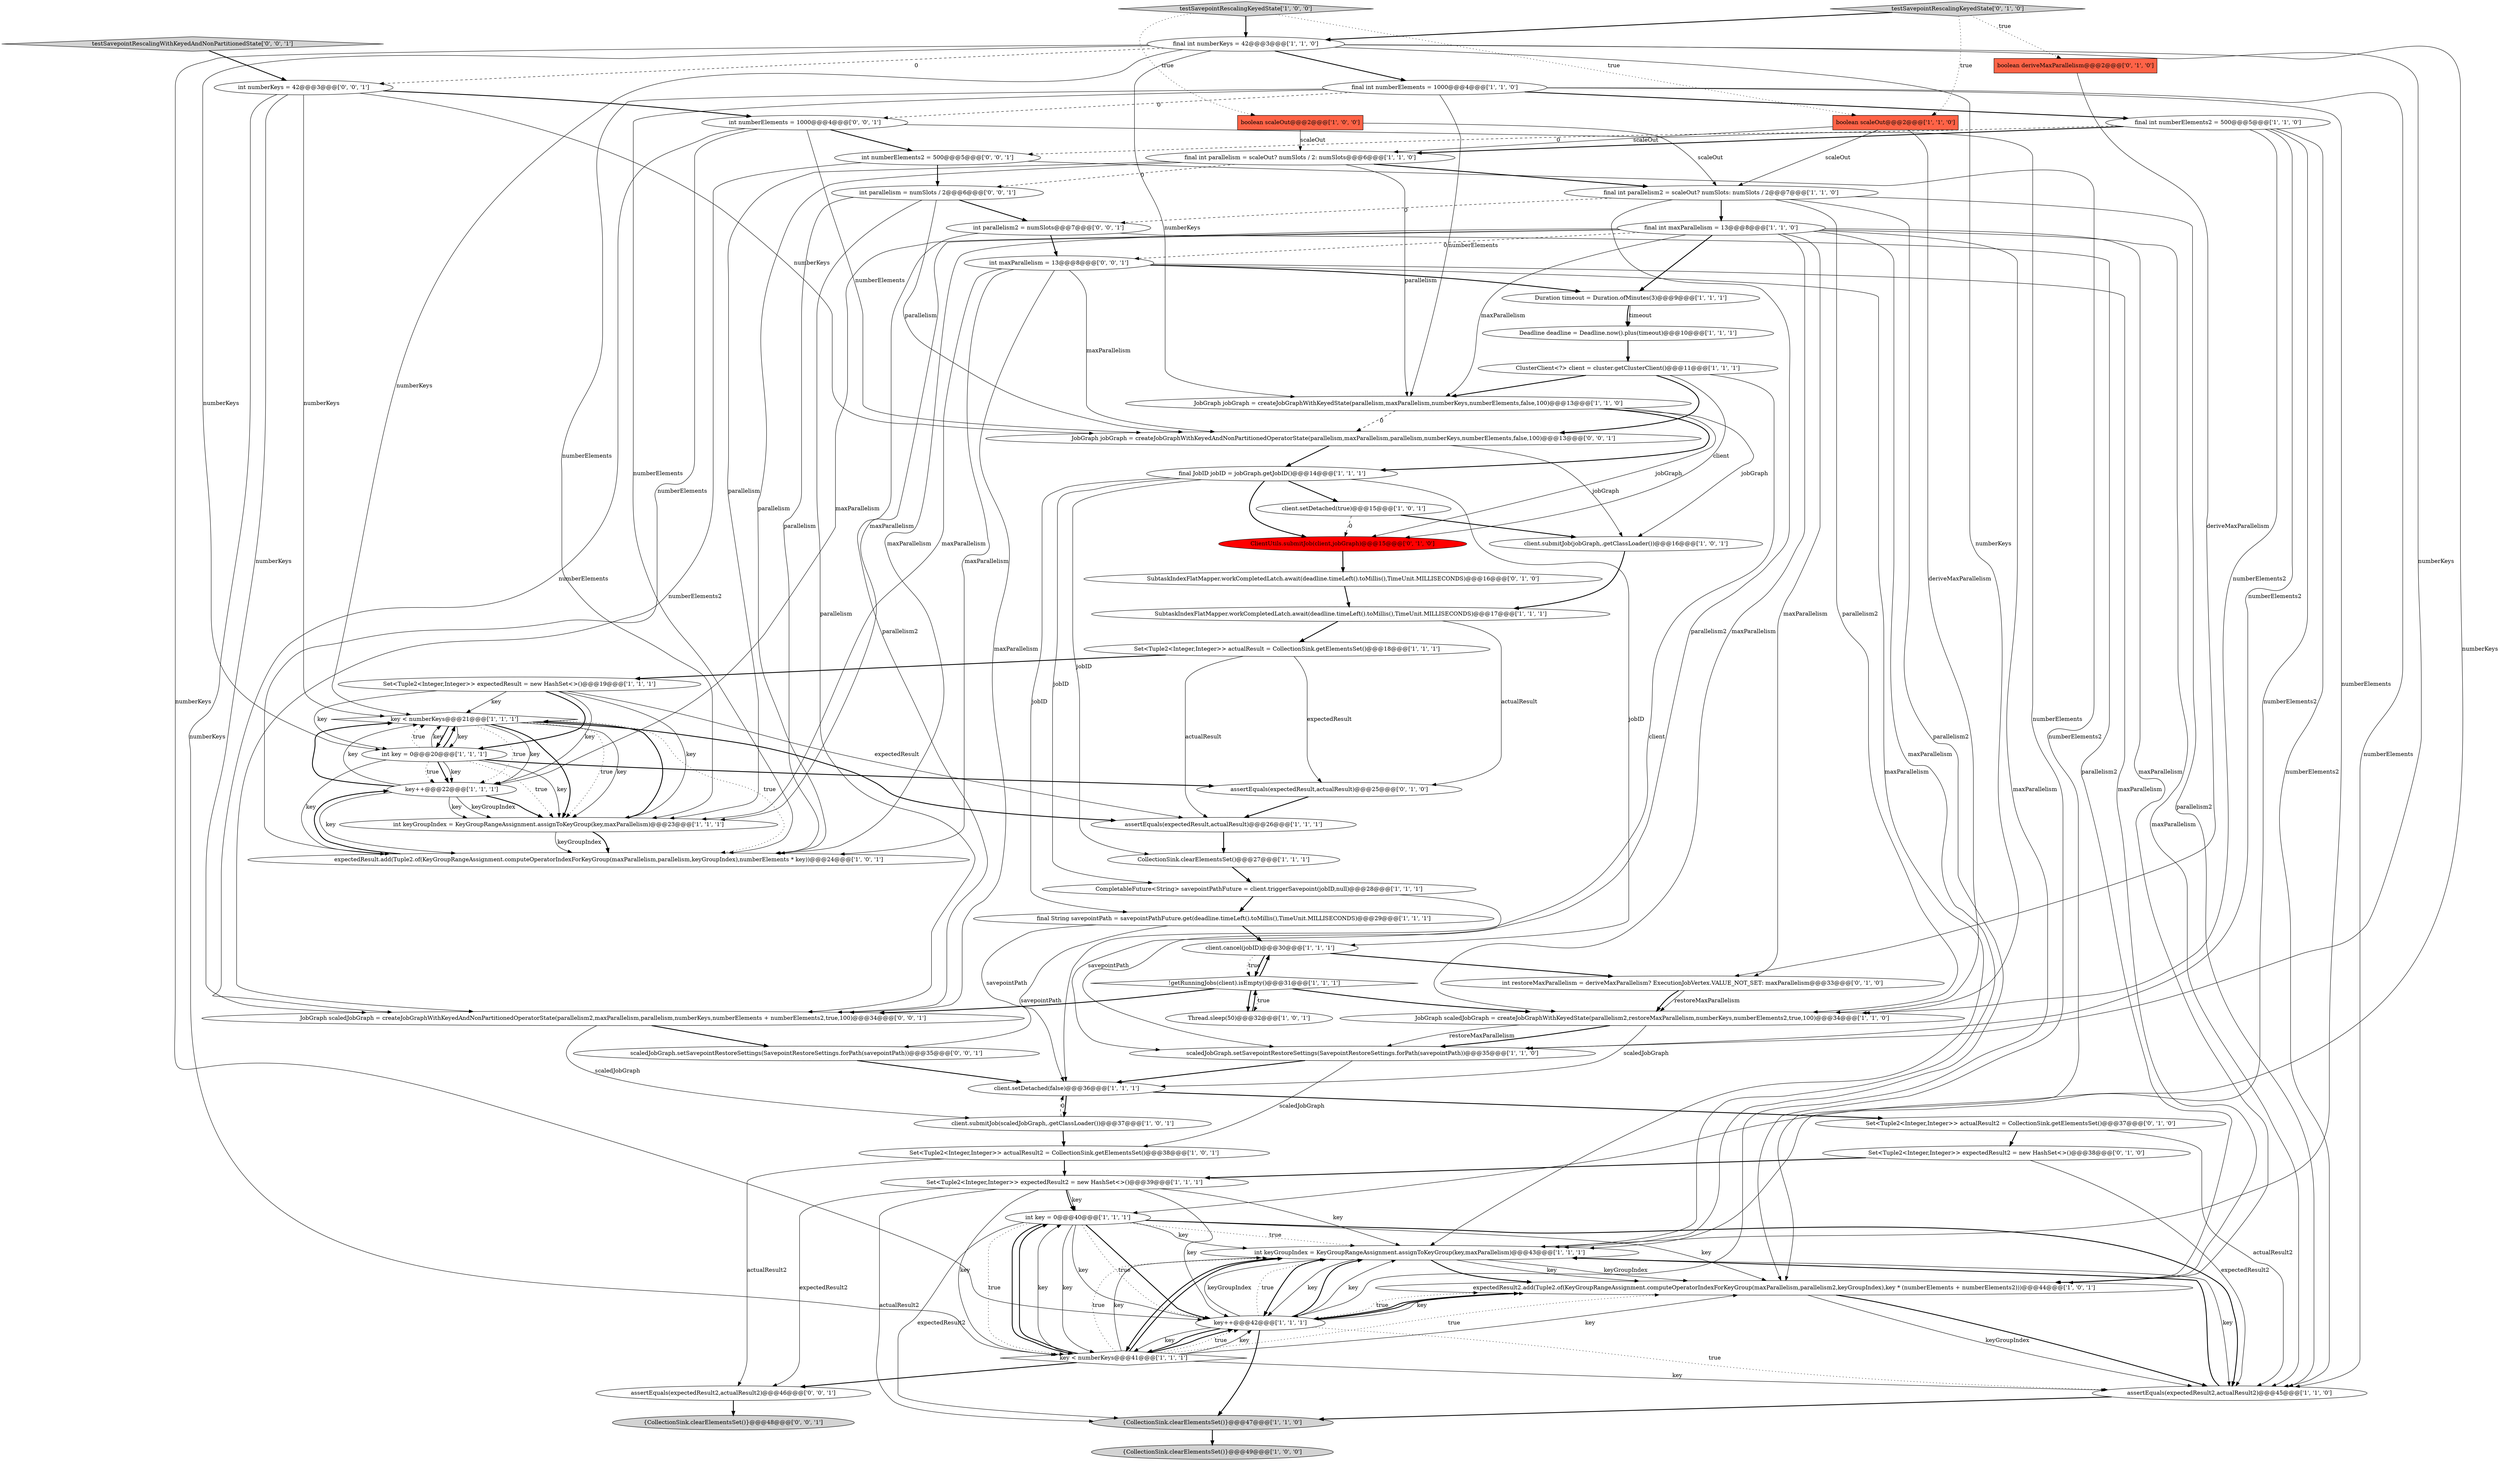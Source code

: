 digraph {
0 [style = filled, label = "SubtaskIndexFlatMapper.workCompletedLatch.await(deadline.timeLeft().toMillis(),TimeUnit.MILLISECONDS)@@@17@@@['1', '1', '1']", fillcolor = white, shape = ellipse image = "AAA0AAABBB1BBB"];
23 [style = filled, label = "final int numberKeys = 42@@@3@@@['1', '1', '0']", fillcolor = white, shape = ellipse image = "AAA0AAABBB1BBB"];
45 [style = filled, label = "ClientUtils.submitJob(client,jobGraph)@@@15@@@['0', '1', '0']", fillcolor = red, shape = ellipse image = "AAA1AAABBB2BBB"];
19 [style = filled, label = "int key = 0@@@40@@@['1', '1', '1']", fillcolor = white, shape = ellipse image = "AAA0AAABBB1BBB"];
55 [style = filled, label = "int numberElements2 = 500@@@5@@@['0', '0', '1']", fillcolor = white, shape = ellipse image = "AAA0AAABBB3BBB"];
61 [style = filled, label = "scaledJobGraph.setSavepointRestoreSettings(SavepointRestoreSettings.forPath(savepointPath))@@@35@@@['0', '0', '1']", fillcolor = white, shape = ellipse image = "AAA0AAABBB3BBB"];
31 [style = filled, label = "client.submitJob(scaledJobGraph,.getClassLoader())@@@37@@@['1', '0', '1']", fillcolor = white, shape = ellipse image = "AAA0AAABBB1BBB"];
12 [style = filled, label = "Set<Tuple2<Integer,Integer>> expectedResult2 = new HashSet<>()@@@39@@@['1', '1', '1']", fillcolor = white, shape = ellipse image = "AAA0AAABBB1BBB"];
1 [style = filled, label = "testSavepointRescalingKeyedState['1', '0', '0']", fillcolor = lightgray, shape = diamond image = "AAA0AAABBB1BBB"];
36 [style = filled, label = "final String savepointPath = savepointPathFuture.get(deadline.timeLeft().toMillis(),TimeUnit.MILLISECONDS)@@@29@@@['1', '1', '1']", fillcolor = white, shape = ellipse image = "AAA0AAABBB1BBB"];
15 [style = filled, label = "int keyGroupIndex = KeyGroupRangeAssignment.assignToKeyGroup(key,maxParallelism)@@@43@@@['1', '1', '1']", fillcolor = white, shape = ellipse image = "AAA0AAABBB1BBB"];
57 [style = filled, label = "int numberKeys = 42@@@3@@@['0', '0', '1']", fillcolor = white, shape = ellipse image = "AAA0AAABBB3BBB"];
63 [style = filled, label = "int parallelism2 = numSlots@@@7@@@['0', '0', '1']", fillcolor = white, shape = ellipse image = "AAA0AAABBB3BBB"];
58 [style = filled, label = "testSavepointRescalingWithKeyedAndNonPartitionedState['0', '0', '1']", fillcolor = lightgray, shape = diamond image = "AAA0AAABBB3BBB"];
47 [style = filled, label = "boolean deriveMaxParallelism@@@2@@@['0', '1', '0']", fillcolor = tomato, shape = box image = "AAA0AAABBB2BBB"];
49 [style = filled, label = "assertEquals(expectedResult,actualResult)@@@25@@@['0', '1', '0']", fillcolor = white, shape = ellipse image = "AAA0AAABBB2BBB"];
11 [style = filled, label = "client.setDetached(false)@@@36@@@['1', '1', '1']", fillcolor = white, shape = ellipse image = "AAA0AAABBB1BBB"];
20 [style = filled, label = "Set<Tuple2<Integer,Integer>> expectedResult = new HashSet<>()@@@19@@@['1', '1', '1']", fillcolor = white, shape = ellipse image = "AAA0AAABBB1BBB"];
27 [style = filled, label = "final int parallelism2 = scaleOut? numSlots: numSlots / 2@@@7@@@['1', '1', '0']", fillcolor = white, shape = ellipse image = "AAA0AAABBB1BBB"];
28 [style = filled, label = "ClusterClient<?> client = cluster.getClusterClient()@@@11@@@['1', '1', '1']", fillcolor = white, shape = ellipse image = "AAA0AAABBB1BBB"];
62 [style = filled, label = "int parallelism = numSlots / 2@@@6@@@['0', '0', '1']", fillcolor = white, shape = ellipse image = "AAA0AAABBB3BBB"];
35 [style = filled, label = "expectedResult2.add(Tuple2.of(KeyGroupRangeAssignment.computeOperatorIndexForKeyGroup(maxParallelism,parallelism2,keyGroupIndex),key * (numberElements + numberElements2)))@@@44@@@['1', '0', '1']", fillcolor = white, shape = ellipse image = "AAA0AAABBB1BBB"];
56 [style = filled, label = "int maxParallelism = 13@@@8@@@['0', '0', '1']", fillcolor = white, shape = ellipse image = "AAA0AAABBB3BBB"];
8 [style = filled, label = "final int maxParallelism = 13@@@8@@@['1', '1', '0']", fillcolor = white, shape = ellipse image = "AAA0AAABBB1BBB"];
13 [style = filled, label = "final JobID jobID = jobGraph.getJobID()@@@14@@@['1', '1', '1']", fillcolor = white, shape = ellipse image = "AAA0AAABBB1BBB"];
29 [style = filled, label = "key++@@@42@@@['1', '1', '1']", fillcolor = white, shape = ellipse image = "AAA0AAABBB1BBB"];
22 [style = filled, label = "CompletableFuture<String> savepointPathFuture = client.triggerSavepoint(jobID,null)@@@28@@@['1', '1', '1']", fillcolor = white, shape = ellipse image = "AAA0AAABBB1BBB"];
6 [style = filled, label = "Deadline deadline = Deadline.now().plus(timeout)@@@10@@@['1', '1', '1']", fillcolor = white, shape = ellipse image = "AAA0AAABBB1BBB"];
48 [style = filled, label = "int restoreMaxParallelism = deriveMaxParallelism? ExecutionJobVertex.VALUE_NOT_SET: maxParallelism@@@33@@@['0', '1', '0']", fillcolor = white, shape = ellipse image = "AAA0AAABBB2BBB"];
41 [style = filled, label = "boolean scaleOut@@@2@@@['1', '1', '0']", fillcolor = tomato, shape = box image = "AAA0AAABBB1BBB"];
4 [style = filled, label = "Duration timeout = Duration.ofMinutes(3)@@@9@@@['1', '1', '1']", fillcolor = white, shape = ellipse image = "AAA0AAABBB1BBB"];
5 [style = filled, label = "client.setDetached(true)@@@15@@@['1', '0', '1']", fillcolor = white, shape = ellipse image = "AAA0AAABBB1BBB"];
26 [style = filled, label = "boolean scaleOut@@@2@@@['1', '0', '0']", fillcolor = tomato, shape = box image = "AAA0AAABBB1BBB"];
24 [style = filled, label = "key < numberKeys@@@21@@@['1', '1', '1']", fillcolor = white, shape = diamond image = "AAA0AAABBB1BBB"];
52 [style = filled, label = "testSavepointRescalingKeyedState['0', '1', '0']", fillcolor = lightgray, shape = diamond image = "AAA0AAABBB2BBB"];
54 [style = filled, label = "JobGraph jobGraph = createJobGraphWithKeyedAndNonPartitionedOperatorState(parallelism,maxParallelism,parallelism,numberKeys,numberElements,false,100)@@@13@@@['0', '0', '1']", fillcolor = white, shape = ellipse image = "AAA0AAABBB3BBB"];
30 [style = filled, label = "Thread.sleep(50)@@@32@@@['1', '0', '1']", fillcolor = white, shape = ellipse image = "AAA0AAABBB1BBB"];
33 [style = filled, label = "CollectionSink.clearElementsSet()@@@27@@@['1', '1', '1']", fillcolor = white, shape = ellipse image = "AAA0AAABBB1BBB"];
59 [style = filled, label = "assertEquals(expectedResult2,actualResult2)@@@46@@@['0', '0', '1']", fillcolor = white, shape = ellipse image = "AAA0AAABBB3BBB"];
64 [style = filled, label = "JobGraph scaledJobGraph = createJobGraphWithKeyedAndNonPartitionedOperatorState(parallelism2,maxParallelism,parallelism,numberKeys,numberElements + numberElements2,true,100)@@@34@@@['0', '0', '1']", fillcolor = white, shape = ellipse image = "AAA0AAABBB3BBB"];
21 [style = filled, label = "key++@@@22@@@['1', '1', '1']", fillcolor = white, shape = ellipse image = "AAA0AAABBB1BBB"];
2 [style = filled, label = "JobGraph scaledJobGraph = createJobGraphWithKeyedState(parallelism2,restoreMaxParallelism,numberKeys,numberElements2,true,100)@@@34@@@['1', '1', '0']", fillcolor = white, shape = ellipse image = "AAA0AAABBB1BBB"];
17 [style = filled, label = "final int numberElements2 = 500@@@5@@@['1', '1', '0']", fillcolor = white, shape = ellipse image = "AAA0AAABBB1BBB"];
32 [style = filled, label = "{CollectionSink.clearElementsSet()}@@@49@@@['1', '0', '0']", fillcolor = lightgray, shape = ellipse image = "AAA0AAABBB1BBB"];
44 [style = filled, label = "!getRunningJobs(client).isEmpty()@@@31@@@['1', '1', '1']", fillcolor = white, shape = diamond image = "AAA0AAABBB1BBB"];
50 [style = filled, label = "SubtaskIndexFlatMapper.workCompletedLatch.await(deadline.timeLeft().toMillis(),TimeUnit.MILLISECONDS)@@@16@@@['0', '1', '0']", fillcolor = white, shape = ellipse image = "AAA0AAABBB2BBB"];
38 [style = filled, label = "scaledJobGraph.setSavepointRestoreSettings(SavepointRestoreSettings.forPath(savepointPath))@@@35@@@['1', '1', '0']", fillcolor = white, shape = ellipse image = "AAA0AAABBB1BBB"];
53 [style = filled, label = "int numberElements = 1000@@@4@@@['0', '0', '1']", fillcolor = white, shape = ellipse image = "AAA0AAABBB3BBB"];
10 [style = filled, label = "assertEquals(expectedResult,actualResult)@@@26@@@['1', '1', '1']", fillcolor = white, shape = ellipse image = "AAA0AAABBB1BBB"];
18 [style = filled, label = "int key = 0@@@20@@@['1', '1', '1']", fillcolor = white, shape = ellipse image = "AAA0AAABBB1BBB"];
9 [style = filled, label = "int keyGroupIndex = KeyGroupRangeAssignment.assignToKeyGroup(key,maxParallelism)@@@23@@@['1', '1', '1']", fillcolor = white, shape = ellipse image = "AAA0AAABBB1BBB"];
37 [style = filled, label = "client.submitJob(jobGraph,.getClassLoader())@@@16@@@['1', '0', '1']", fillcolor = white, shape = ellipse image = "AAA0AAABBB1BBB"];
14 [style = filled, label = "client.cancel(jobID)@@@30@@@['1', '1', '1']", fillcolor = white, shape = ellipse image = "AAA0AAABBB1BBB"];
16 [style = filled, label = "final int numberElements = 1000@@@4@@@['1', '1', '0']", fillcolor = white, shape = ellipse image = "AAA0AAABBB1BBB"];
39 [style = filled, label = "Set<Tuple2<Integer,Integer>> actualResult = CollectionSink.getElementsSet()@@@18@@@['1', '1', '1']", fillcolor = white, shape = ellipse image = "AAA0AAABBB1BBB"];
60 [style = filled, label = "{CollectionSink.clearElementsSet()}@@@48@@@['0', '0', '1']", fillcolor = lightgray, shape = ellipse image = "AAA0AAABBB3BBB"];
40 [style = filled, label = "Set<Tuple2<Integer,Integer>> actualResult2 = CollectionSink.getElementsSet()@@@38@@@['1', '0', '1']", fillcolor = white, shape = ellipse image = "AAA0AAABBB1BBB"];
25 [style = filled, label = "{CollectionSink.clearElementsSet()}@@@47@@@['1', '1', '0']", fillcolor = lightgray, shape = ellipse image = "AAA0AAABBB1BBB"];
51 [style = filled, label = "Set<Tuple2<Integer,Integer>> actualResult2 = CollectionSink.getElementsSet()@@@37@@@['0', '1', '0']", fillcolor = white, shape = ellipse image = "AAA0AAABBB2BBB"];
43 [style = filled, label = "expectedResult.add(Tuple2.of(KeyGroupRangeAssignment.computeOperatorIndexForKeyGroup(maxParallelism,parallelism,keyGroupIndex),numberElements * key))@@@24@@@['1', '0', '1']", fillcolor = white, shape = ellipse image = "AAA0AAABBB1BBB"];
46 [style = filled, label = "Set<Tuple2<Integer,Integer>> expectedResult2 = new HashSet<>()@@@38@@@['0', '1', '0']", fillcolor = white, shape = ellipse image = "AAA0AAABBB2BBB"];
34 [style = filled, label = "assertEquals(expectedResult2,actualResult2)@@@45@@@['1', '1', '0']", fillcolor = white, shape = ellipse image = "AAA0AAABBB1BBB"];
3 [style = filled, label = "final int parallelism = scaleOut? numSlots / 2: numSlots@@@6@@@['1', '1', '0']", fillcolor = white, shape = ellipse image = "AAA0AAABBB1BBB"];
42 [style = filled, label = "JobGraph jobGraph = createJobGraphWithKeyedState(parallelism,maxParallelism,numberKeys,numberElements,false,100)@@@13@@@['1', '1', '0']", fillcolor = white, shape = ellipse image = "AAA0AAABBB1BBB"];
7 [style = filled, label = "key < numberKeys@@@41@@@['1', '1', '1']", fillcolor = white, shape = diamond image = "AAA0AAABBB1BBB"];
29->15 [style = bold, label=""];
37->0 [style = bold, label=""];
64->31 [style = solid, label="scaledJobGraph"];
26->3 [style = solid, label="scaleOut"];
23->19 [style = solid, label="numberKeys"];
55->62 [style = bold, label=""];
63->64 [style = solid, label="parallelism2"];
34->15 [style = bold, label=""];
24->43 [style = dotted, label="true"];
63->56 [style = bold, label=""];
21->24 [style = bold, label=""];
19->7 [style = solid, label="key"];
9->43 [style = bold, label=""];
27->63 [style = dashed, label="0"];
1->23 [style = bold, label=""];
29->15 [style = solid, label="key"];
3->27 [style = bold, label=""];
14->44 [style = dotted, label="true"];
8->42 [style = solid, label="maxParallelism"];
18->49 [style = bold, label=""];
16->42 [style = solid, label="numberElements"];
21->9 [style = solid, label="keyGroupIndex"];
48->2 [style = solid, label="restoreMaxParallelism"];
49->10 [style = bold, label=""];
57->24 [style = solid, label="numberKeys"];
44->30 [style = dotted, label="true"];
13->45 [style = bold, label=""];
13->36 [style = solid, label="jobID"];
19->29 [style = solid, label="key"];
31->40 [style = bold, label=""];
39->10 [style = solid, label="actualResult"];
56->15 [style = solid, label="maxParallelism"];
29->7 [style = solid, label="key"];
29->15 [style = solid, label="keyGroupIndex"];
42->45 [style = solid, label="jobGraph"];
8->4 [style = bold, label=""];
28->42 [style = bold, label=""];
24->21 [style = dotted, label="true"];
42->37 [style = solid, label="jobGraph"];
24->21 [style = solid, label="key"];
23->57 [style = dashed, label="0"];
9->24 [style = bold, label=""];
14->48 [style = bold, label=""];
5->37 [style = bold, label=""];
7->29 [style = bold, label=""];
55->64 [style = solid, label="numberElements2"];
24->10 [style = bold, label=""];
44->2 [style = bold, label=""];
18->43 [style = solid, label="key"];
42->54 [style = dashed, label="0"];
19->34 [style = bold, label=""];
11->51 [style = bold, label=""];
52->23 [style = bold, label=""];
61->11 [style = bold, label=""];
9->43 [style = solid, label="keyGroupIndex"];
59->60 [style = bold, label=""];
48->2 [style = bold, label=""];
53->54 [style = solid, label="numberElements"];
22->38 [style = solid, label="savepointPath"];
54->37 [style = solid, label="jobGraph"];
38->11 [style = bold, label=""];
28->54 [style = bold, label=""];
41->3 [style = solid, label="scaleOut"];
56->9 [style = solid, label="maxParallelism"];
19->25 [style = solid, label="expectedResult2"];
51->34 [style = solid, label="actualResult2"];
16->17 [style = bold, label=""];
23->2 [style = solid, label="numberKeys"];
0->49 [style = solid, label="actualResult"];
36->14 [style = bold, label=""];
24->18 [style = bold, label=""];
1->41 [style = dotted, label="true"];
15->35 [style = bold, label=""];
23->24 [style = solid, label="numberKeys"];
20->18 [style = bold, label=""];
7->29 [style = dotted, label="true"];
21->9 [style = bold, label=""];
1->26 [style = dotted, label="true"];
7->34 [style = solid, label="key"];
19->29 [style = dotted, label="true"];
5->45 [style = dashed, label="0"];
13->14 [style = solid, label="jobID"];
3->43 [style = solid, label="parallelism"];
21->43 [style = solid, label="key"];
8->9 [style = solid, label="maxParallelism"];
15->35 [style = solid, label="key"];
13->5 [style = bold, label=""];
7->35 [style = dotted, label="true"];
21->24 [style = solid, label="key"];
52->41 [style = dotted, label="true"];
29->35 [style = bold, label=""];
35->34 [style = bold, label=""];
39->20 [style = bold, label=""];
28->45 [style = solid, label="client"];
23->42 [style = solid, label="numberKeys"];
47->48 [style = solid, label="deriveMaxParallelism"];
46->34 [style = solid, label="expectedResult2"];
56->35 [style = solid, label="maxParallelism"];
27->8 [style = bold, label=""];
15->29 [style = bold, label=""];
30->44 [style = bold, label=""];
57->53 [style = bold, label=""];
27->2 [style = solid, label="parallelism2"];
0->39 [style = bold, label=""];
44->30 [style = bold, label=""];
12->15 [style = solid, label="key"];
26->27 [style = solid, label="scaleOut"];
18->24 [style = bold, label=""];
27->34 [style = solid, label="parallelism2"];
35->29 [style = bold, label=""];
29->34 [style = dotted, label="true"];
19->29 [style = bold, label=""];
27->15 [style = solid, label="parallelism2"];
8->48 [style = solid, label="maxParallelism"];
13->22 [style = solid, label="jobID"];
8->15 [style = solid, label="maxParallelism"];
18->24 [style = dotted, label="true"];
19->15 [style = solid, label="key"];
18->21 [style = dotted, label="true"];
57->64 [style = solid, label="numberKeys"];
62->43 [style = solid, label="parallelism"];
58->57 [style = bold, label=""];
53->43 [style = solid, label="numberElements"];
8->43 [style = solid, label="maxParallelism"];
12->7 [style = solid, label="key"];
16->34 [style = solid, label="numberElements"];
24->18 [style = solid, label="key"];
62->54 [style = solid, label="parallelism"];
56->54 [style = solid, label="maxParallelism"];
56->43 [style = solid, label="maxParallelism"];
44->14 [style = bold, label=""];
19->7 [style = dotted, label="true"];
19->15 [style = dotted, label="true"];
7->15 [style = dotted, label="true"];
20->10 [style = solid, label="expectedResult"];
16->53 [style = dashed, label="0"];
31->11 [style = dashed, label="0"];
12->29 [style = solid, label="key"];
7->29 [style = solid, label="key"];
11->31 [style = bold, label=""];
40->12 [style = bold, label=""];
8->35 [style = solid, label="maxParallelism"];
3->62 [style = dashed, label="0"];
7->15 [style = solid, label="key"];
41->27 [style = solid, label="scaleOut"];
36->11 [style = solid, label="savepointPath"];
4->6 [style = solid, label="timeout"];
50->0 [style = bold, label=""];
20->18 [style = solid, label="key"];
20->24 [style = solid, label="key"];
18->24 [style = solid, label="key"];
2->38 [style = solid, label="restoreMaxParallelism"];
18->9 [style = dotted, label="true"];
17->3 [style = bold, label=""];
12->25 [style = solid, label="actualResult2"];
16->9 [style = solid, label="numberElements"];
7->15 [style = bold, label=""];
7->59 [style = bold, label=""];
64->61 [style = bold, label=""];
10->33 [style = bold, label=""];
16->15 [style = solid, label="numberElements"];
28->11 [style = solid, label="client"];
17->55 [style = dashed, label="0"];
18->21 [style = bold, label=""];
52->47 [style = dotted, label="true"];
15->29 [style = solid, label="key"];
15->34 [style = solid, label="key"];
23->29 [style = solid, label="numberKeys"];
7->19 [style = bold, label=""];
17->38 [style = solid, label="numberElements2"];
33->22 [style = bold, label=""];
24->9 [style = bold, label=""];
17->15 [style = solid, label="numberElements2"];
53->55 [style = bold, label=""];
7->35 [style = solid, label="key"];
43->21 [style = bold, label=""];
23->16 [style = bold, label=""];
42->13 [style = bold, label=""];
34->25 [style = bold, label=""];
36->61 [style = solid, label="savepointPath"];
18->21 [style = solid, label="key"];
21->9 [style = solid, label="key"];
40->59 [style = solid, label="actualResult2"];
17->34 [style = solid, label="numberElements2"];
53->35 [style = solid, label="numberElements"];
4->6 [style = bold, label=""];
46->12 [style = bold, label=""];
15->7 [style = bold, label=""];
35->34 [style = solid, label="keyGroupIndex"];
25->32 [style = bold, label=""];
62->63 [style = bold, label=""];
24->9 [style = dotted, label="true"];
29->25 [style = bold, label=""];
23->38 [style = solid, label="numberKeys"];
57->54 [style = solid, label="numberKeys"];
18->9 [style = solid, label="key"];
8->29 [style = solid, label="maxParallelism"];
13->33 [style = solid, label="jobID"];
19->35 [style = solid, label="key"];
14->44 [style = bold, label=""];
29->15 [style = dotted, label="true"];
51->46 [style = bold, label=""];
27->38 [style = solid, label="parallelism2"];
17->2 [style = solid, label="numberElements2"];
8->2 [style = solid, label="maxParallelism"];
39->49 [style = solid, label="expectedResult"];
2->11 [style = solid, label="scaledJobGraph"];
12->19 [style = solid, label="key"];
7->19 [style = solid, label="key"];
24->9 [style = solid, label="key"];
2->38 [style = bold, label=""];
57->7 [style = solid, label="numberKeys"];
53->64 [style = solid, label="numberElements"];
8->34 [style = solid, label="maxParallelism"];
62->64 [style = solid, label="parallelism"];
8->56 [style = dashed, label="0"];
55->35 [style = solid, label="numberElements2"];
56->4 [style = bold, label=""];
41->2 [style = solid, label="deriveMaxParallelism"];
54->13 [style = bold, label=""];
3->9 [style = solid, label="parallelism"];
45->50 [style = bold, label=""];
22->36 [style = bold, label=""];
29->35 [style = solid, label="key"];
3->42 [style = solid, label="parallelism"];
20->9 [style = solid, label="key"];
44->64 [style = bold, label=""];
56->64 [style = solid, label="maxParallelism"];
29->7 [style = bold, label=""];
8->21 [style = solid, label="maxParallelism"];
15->35 [style = solid, label="keyGroupIndex"];
63->35 [style = solid, label="parallelism2"];
16->43 [style = solid, label="numberElements"];
20->21 [style = solid, label="key"];
12->19 [style = bold, label=""];
19->7 [style = bold, label=""];
23->18 [style = solid, label="numberKeys"];
29->35 [style = dotted, label="true"];
38->40 [style = solid, label="scaledJobGraph"];
6->28 [style = bold, label=""];
12->59 [style = solid, label="expectedResult2"];
}

